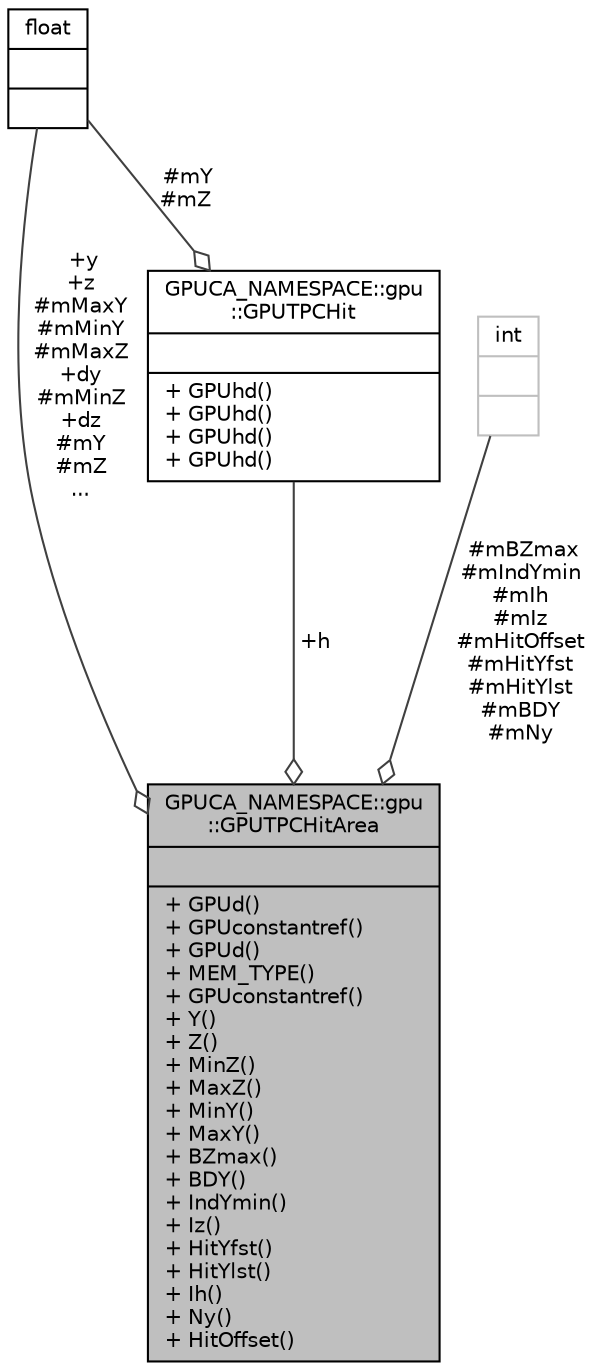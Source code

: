 digraph "GPUCA_NAMESPACE::gpu::GPUTPCHitArea"
{
 // INTERACTIVE_SVG=YES
  bgcolor="transparent";
  edge [fontname="Helvetica",fontsize="10",labelfontname="Helvetica",labelfontsize="10"];
  node [fontname="Helvetica",fontsize="10",shape=record];
  Node1 [label="{GPUCA_NAMESPACE::gpu\l::GPUTPCHitArea\n||+ GPUd()\l+ GPUconstantref()\l+ GPUd()\l+ MEM_TYPE()\l+ GPUconstantref()\l+ Y()\l+ Z()\l+ MinZ()\l+ MaxZ()\l+ MinY()\l+ MaxY()\l+ BZmax()\l+ BDY()\l+ IndYmin()\l+ Iz()\l+ HitYfst()\l+ HitYlst()\l+ Ih()\l+ Ny()\l+ HitOffset()\l}",height=0.2,width=0.4,color="black", fillcolor="grey75", style="filled", fontcolor="black"];
  Node2 -> Node1 [color="grey25",fontsize="10",style="solid",label=" +y\n+z\n#mMaxY\n#mMinY\n#mMaxZ\n+dy\n#mMinZ\n+dz\n#mY\n#mZ\n..." ,arrowhead="odiamond",fontname="Helvetica"];
  Node2 [label="{float\n||}",height=0.2,width=0.4,color="black",URL="$d4/dc3/classfloat.html"];
  Node3 -> Node1 [color="grey25",fontsize="10",style="solid",label=" #mBZmax\n#mIndYmin\n#mIh\n#mIz\n#mHitOffset\n#mHitYfst\n#mHitYlst\n#mBDY\n#mNy" ,arrowhead="odiamond",fontname="Helvetica"];
  Node3 [label="{int\n||}",height=0.2,width=0.4,color="grey75"];
  Node4 -> Node1 [color="grey25",fontsize="10",style="solid",label=" +h" ,arrowhead="odiamond",fontname="Helvetica"];
  Node4 [label="{GPUCA_NAMESPACE::gpu\l::GPUTPCHit\n||+ GPUhd()\l+ GPUhd()\l+ GPUhd()\l+ GPUhd()\l}",height=0.2,width=0.4,color="black",URL="$d5/d53/classGPUCA__NAMESPACE_1_1gpu_1_1GPUTPCHit.html"];
  Node2 -> Node4 [color="grey25",fontsize="10",style="solid",label=" #mY\n#mZ" ,arrowhead="odiamond",fontname="Helvetica"];
}
